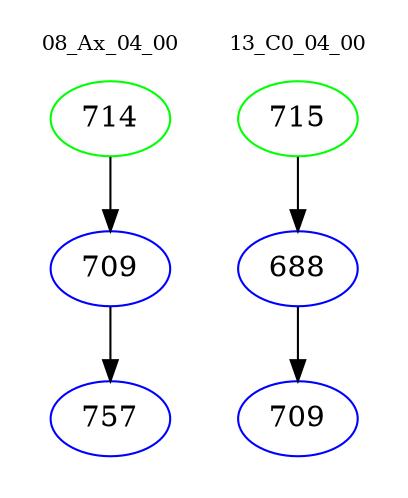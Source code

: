 digraph{
subgraph cluster_0 {
color = white
label = "08_Ax_04_00";
fontsize=10;
T0_714 [label="714", color="green"]
T0_714 -> T0_709 [color="black"]
T0_709 [label="709", color="blue"]
T0_709 -> T0_757 [color="black"]
T0_757 [label="757", color="blue"]
}
subgraph cluster_1 {
color = white
label = "13_C0_04_00";
fontsize=10;
T1_715 [label="715", color="green"]
T1_715 -> T1_688 [color="black"]
T1_688 [label="688", color="blue"]
T1_688 -> T1_709 [color="black"]
T1_709 [label="709", color="blue"]
}
}
